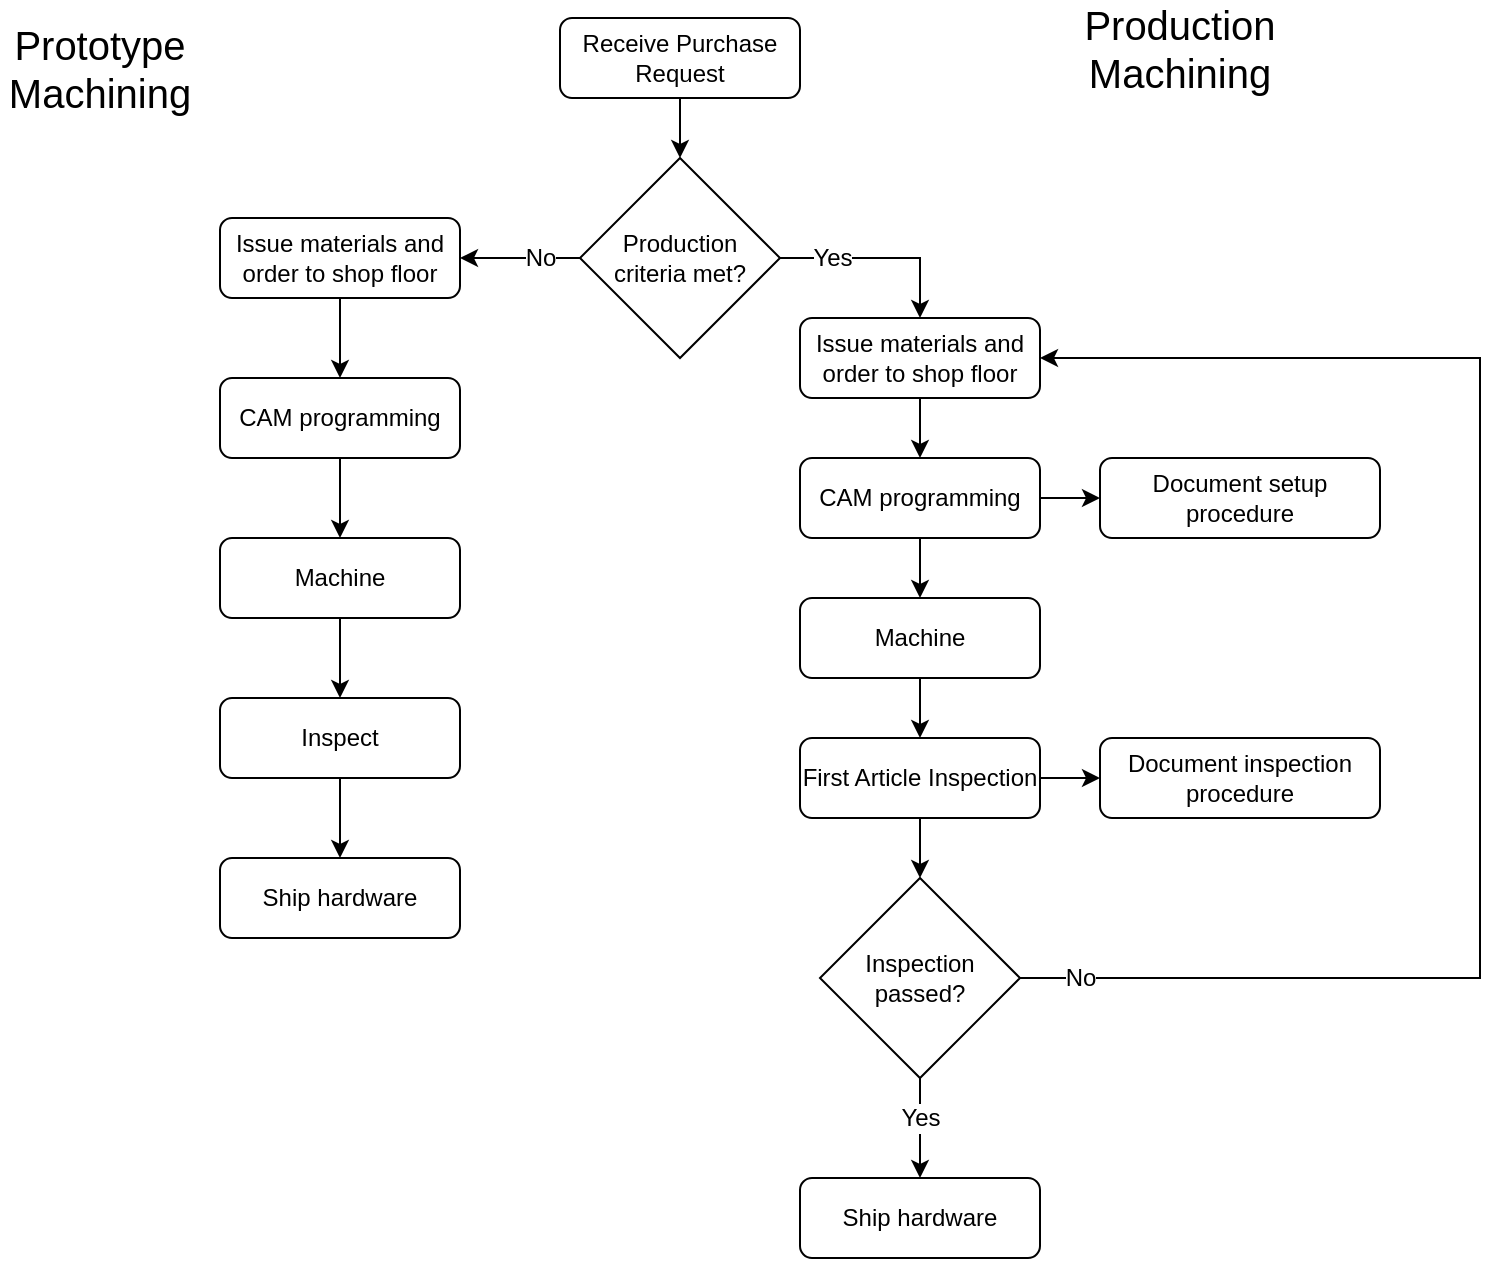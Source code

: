 <mxfile version="17.4.6" type="github">
  <diagram id="C5RBs43oDa-KdzZeNtuy" name="Page-1">
    <mxGraphModel dx="1437" dy="807" grid="1" gridSize="10" guides="1" tooltips="1" connect="1" arrows="1" fold="1" page="1" pageScale="1" pageWidth="827" pageHeight="1169" math="0" shadow="0">
      <root>
        <mxCell id="WIyWlLk6GJQsqaUBKTNV-0" />
        <mxCell id="WIyWlLk6GJQsqaUBKTNV-1" parent="WIyWlLk6GJQsqaUBKTNV-0" />
        <mxCell id="gqZH3z0eI0wR0jxWh7yX-7" value="" style="edgeStyle=orthogonalEdgeStyle;rounded=0;orthogonalLoop=1;jettySize=auto;html=1;" edge="1" parent="WIyWlLk6GJQsqaUBKTNV-1" source="gqZH3z0eI0wR0jxWh7yX-3" target="gqZH3z0eI0wR0jxWh7yX-6">
          <mxGeometry relative="1" as="geometry" />
        </mxCell>
        <mxCell id="gqZH3z0eI0wR0jxWh7yX-3" value="Issue materials and order to shop floor" style="rounded=1;whiteSpace=wrap;html=1;fontSize=12;glass=0;strokeWidth=1;shadow=0;" vertex="1" parent="WIyWlLk6GJQsqaUBKTNV-1">
          <mxGeometry x="150" y="180" width="120" height="40" as="geometry" />
        </mxCell>
        <mxCell id="gqZH3z0eI0wR0jxWh7yX-9" style="edgeStyle=orthogonalEdgeStyle;rounded=0;orthogonalLoop=1;jettySize=auto;html=1;entryX=0.5;entryY=0;entryDx=0;entryDy=0;" edge="1" parent="WIyWlLk6GJQsqaUBKTNV-1" source="gqZH3z0eI0wR0jxWh7yX-6" target="gqZH3z0eI0wR0jxWh7yX-8">
          <mxGeometry relative="1" as="geometry" />
        </mxCell>
        <mxCell id="gqZH3z0eI0wR0jxWh7yX-6" value="CAM programming" style="rounded=1;whiteSpace=wrap;html=1;fontSize=12;glass=0;strokeWidth=1;shadow=0;" vertex="1" parent="WIyWlLk6GJQsqaUBKTNV-1">
          <mxGeometry x="150" y="260" width="120" height="40" as="geometry" />
        </mxCell>
        <mxCell id="gqZH3z0eI0wR0jxWh7yX-11" style="edgeStyle=orthogonalEdgeStyle;rounded=0;orthogonalLoop=1;jettySize=auto;html=1;entryX=0.5;entryY=0;entryDx=0;entryDy=0;" edge="1" parent="WIyWlLk6GJQsqaUBKTNV-1" source="gqZH3z0eI0wR0jxWh7yX-8" target="gqZH3z0eI0wR0jxWh7yX-10">
          <mxGeometry relative="1" as="geometry" />
        </mxCell>
        <mxCell id="gqZH3z0eI0wR0jxWh7yX-8" value="Machine" style="rounded=1;whiteSpace=wrap;html=1;fontSize=12;glass=0;strokeWidth=1;shadow=0;" vertex="1" parent="WIyWlLk6GJQsqaUBKTNV-1">
          <mxGeometry x="150" y="340" width="120" height="40" as="geometry" />
        </mxCell>
        <mxCell id="gqZH3z0eI0wR0jxWh7yX-12" style="edgeStyle=orthogonalEdgeStyle;rounded=0;orthogonalLoop=1;jettySize=auto;html=1;entryX=0.5;entryY=0;entryDx=0;entryDy=0;" edge="1" parent="WIyWlLk6GJQsqaUBKTNV-1" source="gqZH3z0eI0wR0jxWh7yX-10" target="gqZH3z0eI0wR0jxWh7yX-13">
          <mxGeometry relative="1" as="geometry">
            <mxPoint x="230" y="480" as="targetPoint" />
          </mxGeometry>
        </mxCell>
        <mxCell id="gqZH3z0eI0wR0jxWh7yX-10" value="Inspect" style="rounded=1;whiteSpace=wrap;html=1;fontSize=12;glass=0;strokeWidth=1;shadow=0;" vertex="1" parent="WIyWlLk6GJQsqaUBKTNV-1">
          <mxGeometry x="150" y="420" width="120" height="40" as="geometry" />
        </mxCell>
        <mxCell id="gqZH3z0eI0wR0jxWh7yX-13" value="Ship hardware" style="rounded=1;whiteSpace=wrap;html=1;fontSize=12;glass=0;strokeWidth=1;shadow=0;" vertex="1" parent="WIyWlLk6GJQsqaUBKTNV-1">
          <mxGeometry x="150" y="500" width="120" height="40" as="geometry" />
        </mxCell>
        <mxCell id="gqZH3z0eI0wR0jxWh7yX-14" style="edgeStyle=orthogonalEdgeStyle;rounded=0;orthogonalLoop=1;jettySize=auto;html=1;entryX=0.5;entryY=0;entryDx=0;entryDy=0;" edge="1" parent="WIyWlLk6GJQsqaUBKTNV-1" source="gqZH3z0eI0wR0jxWh7yX-15" target="gqZH3z0eI0wR0jxWh7yX-31">
          <mxGeometry relative="1" as="geometry">
            <mxPoint x="380" y="170" as="targetPoint" />
          </mxGeometry>
        </mxCell>
        <mxCell id="gqZH3z0eI0wR0jxWh7yX-15" value="Receive Purchase Request" style="rounded=1;whiteSpace=wrap;html=1;fontSize=12;glass=0;strokeWidth=1;shadow=0;" vertex="1" parent="WIyWlLk6GJQsqaUBKTNV-1">
          <mxGeometry x="320" y="80" width="120" height="40" as="geometry" />
        </mxCell>
        <mxCell id="gqZH3z0eI0wR0jxWh7yX-16" value="" style="edgeStyle=orthogonalEdgeStyle;rounded=0;orthogonalLoop=1;jettySize=auto;html=1;" edge="1" parent="WIyWlLk6GJQsqaUBKTNV-1" source="gqZH3z0eI0wR0jxWh7yX-17" target="gqZH3z0eI0wR0jxWh7yX-19">
          <mxGeometry relative="1" as="geometry" />
        </mxCell>
        <mxCell id="gqZH3z0eI0wR0jxWh7yX-17" value="Issue materials and order to shop floor" style="rounded=1;whiteSpace=wrap;html=1;fontSize=12;glass=0;strokeWidth=1;shadow=0;" vertex="1" parent="WIyWlLk6GJQsqaUBKTNV-1">
          <mxGeometry x="440" y="230" width="120" height="40" as="geometry" />
        </mxCell>
        <mxCell id="gqZH3z0eI0wR0jxWh7yX-18" style="edgeStyle=orthogonalEdgeStyle;rounded=0;orthogonalLoop=1;jettySize=auto;html=1;entryX=0.5;entryY=0;entryDx=0;entryDy=0;" edge="1" parent="WIyWlLk6GJQsqaUBKTNV-1" source="gqZH3z0eI0wR0jxWh7yX-19" target="gqZH3z0eI0wR0jxWh7yX-21">
          <mxGeometry relative="1" as="geometry" />
        </mxCell>
        <mxCell id="gqZH3z0eI0wR0jxWh7yX-38" value="" style="edgeStyle=orthogonalEdgeStyle;rounded=0;orthogonalLoop=1;jettySize=auto;html=1;fontSize=12;" edge="1" parent="WIyWlLk6GJQsqaUBKTNV-1" source="gqZH3z0eI0wR0jxWh7yX-19" target="gqZH3z0eI0wR0jxWh7yX-37">
          <mxGeometry relative="1" as="geometry" />
        </mxCell>
        <mxCell id="gqZH3z0eI0wR0jxWh7yX-19" value="CAM programming" style="rounded=1;whiteSpace=wrap;html=1;fontSize=12;glass=0;strokeWidth=1;shadow=0;" vertex="1" parent="WIyWlLk6GJQsqaUBKTNV-1">
          <mxGeometry x="440" y="300" width="120" height="40" as="geometry" />
        </mxCell>
        <mxCell id="gqZH3z0eI0wR0jxWh7yX-20" style="edgeStyle=orthogonalEdgeStyle;rounded=0;orthogonalLoop=1;jettySize=auto;html=1;entryX=0.5;entryY=0;entryDx=0;entryDy=0;" edge="1" parent="WIyWlLk6GJQsqaUBKTNV-1" source="gqZH3z0eI0wR0jxWh7yX-21" target="gqZH3z0eI0wR0jxWh7yX-23">
          <mxGeometry relative="1" as="geometry" />
        </mxCell>
        <mxCell id="gqZH3z0eI0wR0jxWh7yX-21" value="Machine" style="rounded=1;whiteSpace=wrap;html=1;fontSize=12;glass=0;strokeWidth=1;shadow=0;" vertex="1" parent="WIyWlLk6GJQsqaUBKTNV-1">
          <mxGeometry x="440" y="370" width="120" height="40" as="geometry" />
        </mxCell>
        <mxCell id="gqZH3z0eI0wR0jxWh7yX-22" style="edgeStyle=orthogonalEdgeStyle;rounded=0;orthogonalLoop=1;jettySize=auto;html=1;entryX=0.5;entryY=0;entryDx=0;entryDy=0;" edge="1" parent="WIyWlLk6GJQsqaUBKTNV-1" source="gqZH3z0eI0wR0jxWh7yX-23" target="gqZH3z0eI0wR0jxWh7yX-42">
          <mxGeometry relative="1" as="geometry">
            <mxPoint x="500" y="510" as="targetPoint" />
          </mxGeometry>
        </mxCell>
        <mxCell id="gqZH3z0eI0wR0jxWh7yX-40" style="edgeStyle=orthogonalEdgeStyle;rounded=0;orthogonalLoop=1;jettySize=auto;html=1;entryX=0;entryY=0.5;entryDx=0;entryDy=0;fontSize=12;" edge="1" parent="WIyWlLk6GJQsqaUBKTNV-1" source="gqZH3z0eI0wR0jxWh7yX-23" target="gqZH3z0eI0wR0jxWh7yX-39">
          <mxGeometry relative="1" as="geometry" />
        </mxCell>
        <mxCell id="gqZH3z0eI0wR0jxWh7yX-23" value="First Article Inspection" style="rounded=1;whiteSpace=wrap;html=1;fontSize=12;glass=0;strokeWidth=1;shadow=0;" vertex="1" parent="WIyWlLk6GJQsqaUBKTNV-1">
          <mxGeometry x="440" y="440" width="120" height="40" as="geometry" />
        </mxCell>
        <mxCell id="gqZH3z0eI0wR0jxWh7yX-27" value="&lt;font style=&quot;font-size: 20px&quot;&gt;Prototype Machining&lt;/font&gt;" style="text;html=1;strokeColor=none;fillColor=none;align=center;verticalAlign=middle;whiteSpace=wrap;rounded=0;" vertex="1" parent="WIyWlLk6GJQsqaUBKTNV-1">
          <mxGeometry x="40" y="90" width="100" height="30" as="geometry" />
        </mxCell>
        <mxCell id="gqZH3z0eI0wR0jxWh7yX-28" value="&lt;font style=&quot;font-size: 20px&quot;&gt;Production Machining&lt;/font&gt;" style="text;html=1;strokeColor=none;fillColor=none;align=center;verticalAlign=middle;whiteSpace=wrap;rounded=0;" vertex="1" parent="WIyWlLk6GJQsqaUBKTNV-1">
          <mxGeometry x="580" y="80" width="100" height="30" as="geometry" />
        </mxCell>
        <mxCell id="gqZH3z0eI0wR0jxWh7yX-32" style="edgeStyle=orthogonalEdgeStyle;rounded=0;orthogonalLoop=1;jettySize=auto;html=1;entryX=0.5;entryY=0;entryDx=0;entryDy=0;fontSize=12;" edge="1" parent="WIyWlLk6GJQsqaUBKTNV-1" source="gqZH3z0eI0wR0jxWh7yX-31" target="gqZH3z0eI0wR0jxWh7yX-17">
          <mxGeometry relative="1" as="geometry" />
        </mxCell>
        <mxCell id="gqZH3z0eI0wR0jxWh7yX-36" value="Yes" style="edgeLabel;html=1;align=center;verticalAlign=middle;resizable=0;points=[];fontSize=12;" vertex="1" connectable="0" parent="gqZH3z0eI0wR0jxWh7yX-32">
          <mxGeometry x="-0.842" y="3" relative="1" as="geometry">
            <mxPoint x="18" y="3" as="offset" />
          </mxGeometry>
        </mxCell>
        <mxCell id="gqZH3z0eI0wR0jxWh7yX-33" style="edgeStyle=orthogonalEdgeStyle;rounded=0;orthogonalLoop=1;jettySize=auto;html=1;fontSize=12;" edge="1" parent="WIyWlLk6GJQsqaUBKTNV-1" source="gqZH3z0eI0wR0jxWh7yX-31" target="gqZH3z0eI0wR0jxWh7yX-3">
          <mxGeometry relative="1" as="geometry" />
        </mxCell>
        <mxCell id="gqZH3z0eI0wR0jxWh7yX-34" value="No" style="edgeLabel;html=1;align=center;verticalAlign=middle;resizable=0;points=[];fontSize=12;" vertex="1" connectable="0" parent="gqZH3z0eI0wR0jxWh7yX-33">
          <mxGeometry x="0.201" y="1" relative="1" as="geometry">
            <mxPoint x="16" y="-1" as="offset" />
          </mxGeometry>
        </mxCell>
        <mxCell id="gqZH3z0eI0wR0jxWh7yX-31" value="Production criteria met?" style="rhombus;whiteSpace=wrap;html=1;fontSize=12;spacingLeft=13;spacingRight=13;" vertex="1" parent="WIyWlLk6GJQsqaUBKTNV-1">
          <mxGeometry x="330" y="150" width="100" height="100" as="geometry" />
        </mxCell>
        <mxCell id="gqZH3z0eI0wR0jxWh7yX-37" value="Document setup procedure" style="whiteSpace=wrap;html=1;rounded=1;glass=0;strokeWidth=1;shadow=0;" vertex="1" parent="WIyWlLk6GJQsqaUBKTNV-1">
          <mxGeometry x="590" y="300" width="140" height="40" as="geometry" />
        </mxCell>
        <mxCell id="gqZH3z0eI0wR0jxWh7yX-39" value="Document inspection procedure" style="whiteSpace=wrap;html=1;rounded=1;glass=0;strokeWidth=1;shadow=0;" vertex="1" parent="WIyWlLk6GJQsqaUBKTNV-1">
          <mxGeometry x="590" y="440" width="140" height="40" as="geometry" />
        </mxCell>
        <mxCell id="gqZH3z0eI0wR0jxWh7yX-43" value="Yes" style="edgeStyle=orthogonalEdgeStyle;rounded=0;orthogonalLoop=1;jettySize=auto;html=1;fontSize=12;entryX=0.5;entryY=0;entryDx=0;entryDy=0;" edge="1" parent="WIyWlLk6GJQsqaUBKTNV-1" source="gqZH3z0eI0wR0jxWh7yX-42" target="gqZH3z0eI0wR0jxWh7yX-44">
          <mxGeometry x="-0.2" relative="1" as="geometry">
            <mxPoint x="500" y="650" as="targetPoint" />
            <mxPoint as="offset" />
          </mxGeometry>
        </mxCell>
        <mxCell id="gqZH3z0eI0wR0jxWh7yX-46" style="edgeStyle=orthogonalEdgeStyle;rounded=0;orthogonalLoop=1;jettySize=auto;html=1;fontSize=12;entryX=1;entryY=0.5;entryDx=0;entryDy=0;" edge="1" parent="WIyWlLk6GJQsqaUBKTNV-1" source="gqZH3z0eI0wR0jxWh7yX-42" target="gqZH3z0eI0wR0jxWh7yX-17">
          <mxGeometry relative="1" as="geometry">
            <mxPoint x="770" y="340" as="targetPoint" />
            <Array as="points">
              <mxPoint x="780" y="560" />
              <mxPoint x="780" y="250" />
            </Array>
          </mxGeometry>
        </mxCell>
        <mxCell id="gqZH3z0eI0wR0jxWh7yX-47" value="No" style="edgeLabel;html=1;align=center;verticalAlign=middle;resizable=0;points=[];fontSize=12;" vertex="1" connectable="0" parent="gqZH3z0eI0wR0jxWh7yX-46">
          <mxGeometry x="-0.861" y="-2" relative="1" as="geometry">
            <mxPoint x="-23" y="-2" as="offset" />
          </mxGeometry>
        </mxCell>
        <mxCell id="gqZH3z0eI0wR0jxWh7yX-42" value="Inspection passed?" style="rhombus;whiteSpace=wrap;html=1;fontSize=12;spacingLeft=13;spacingRight=13;" vertex="1" parent="WIyWlLk6GJQsqaUBKTNV-1">
          <mxGeometry x="450" y="510" width="100" height="100" as="geometry" />
        </mxCell>
        <mxCell id="gqZH3z0eI0wR0jxWh7yX-44" value="Ship hardware" style="rounded=1;whiteSpace=wrap;html=1;fontSize=12;glass=0;strokeWidth=1;shadow=0;" vertex="1" parent="WIyWlLk6GJQsqaUBKTNV-1">
          <mxGeometry x="440" y="660" width="120" height="40" as="geometry" />
        </mxCell>
      </root>
    </mxGraphModel>
  </diagram>
</mxfile>

